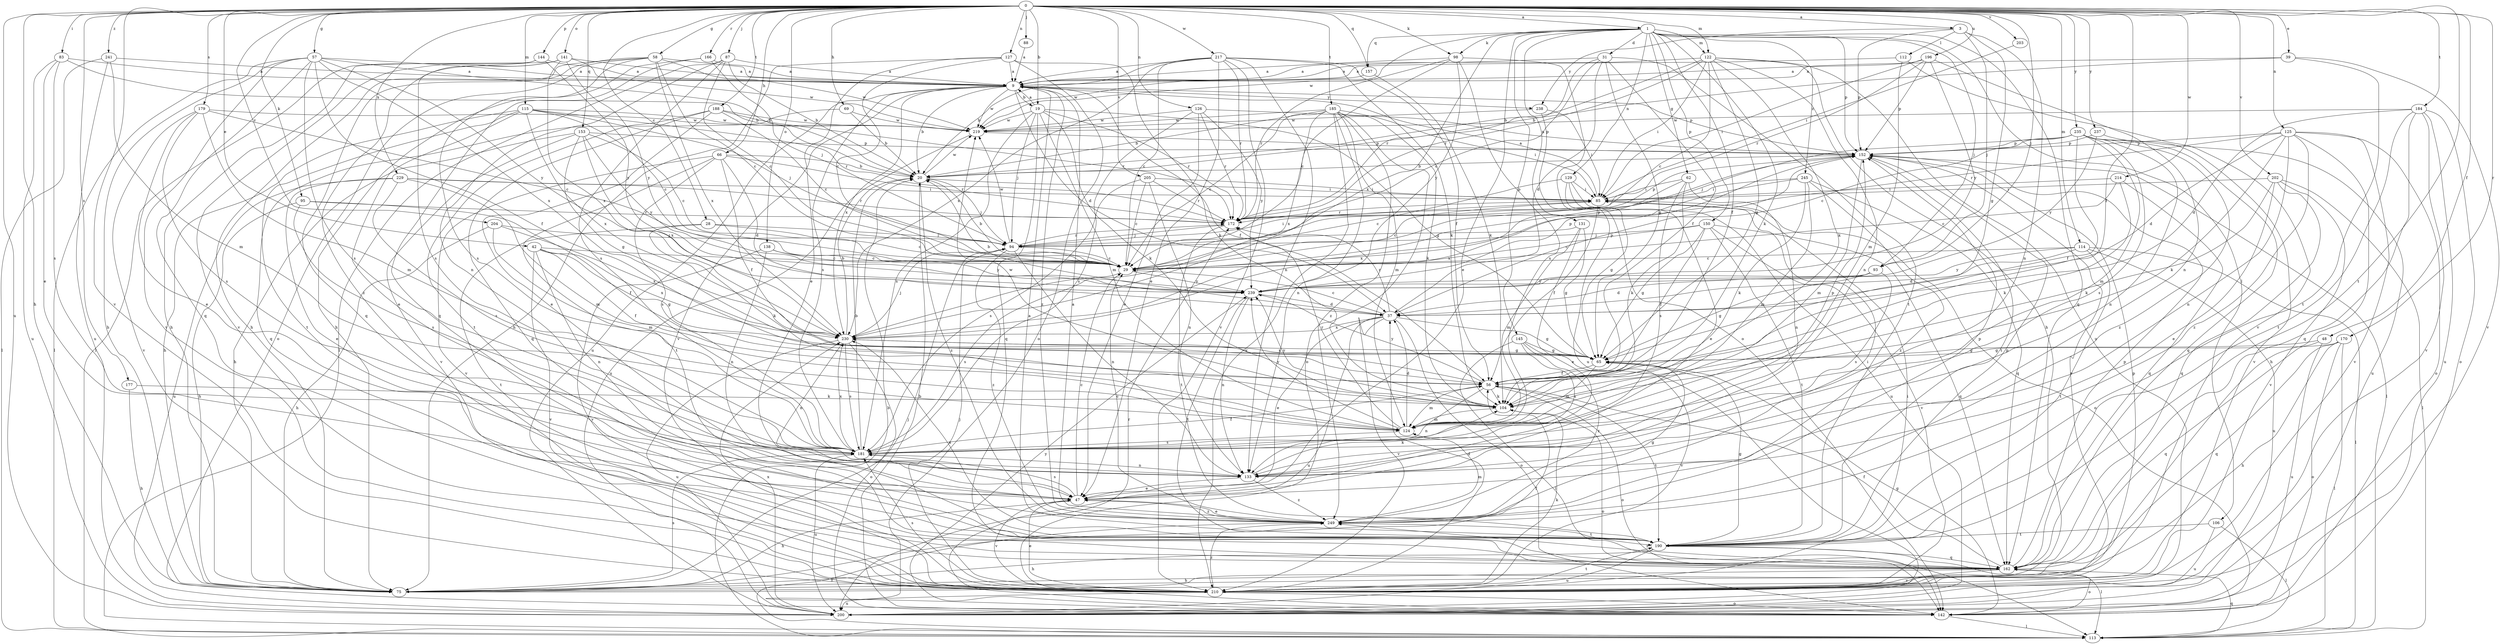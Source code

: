 strict digraph  {
0;
1;
3;
9;
19;
20;
28;
29;
31;
37;
39;
42;
47;
48;
56;
57;
58;
62;
65;
66;
69;
75;
83;
85;
87;
88;
93;
94;
95;
98;
104;
106;
112;
113;
114;
115;
122;
124;
125;
126;
127;
129;
131;
133;
138;
141;
142;
144;
145;
150;
152;
153;
157;
162;
166;
170;
172;
177;
179;
181;
184;
185;
188;
190;
196;
200;
202;
203;
204;
205;
210;
214;
217;
219;
229;
230;
235;
237;
238;
239;
241;
245;
249;
0 -> 1  [label=a];
0 -> 3  [label=a];
0 -> 19  [label=b];
0 -> 28  [label=c];
0 -> 39  [label=e];
0 -> 42  [label=e];
0 -> 48  [label=f];
0 -> 56  [label=f];
0 -> 57  [label=g];
0 -> 58  [label=g];
0 -> 66  [label=h];
0 -> 69  [label=h];
0 -> 75  [label=h];
0 -> 83  [label=i];
0 -> 87  [label=j];
0 -> 88  [label=j];
0 -> 93  [label=j];
0 -> 95  [label=k];
0 -> 98  [label=k];
0 -> 114  [label=m];
0 -> 115  [label=m];
0 -> 122  [label=m];
0 -> 125  [label=n];
0 -> 126  [label=n];
0 -> 127  [label=n];
0 -> 138  [label=o];
0 -> 141  [label=o];
0 -> 144  [label=p];
0 -> 153  [label=q];
0 -> 157  [label=q];
0 -> 166  [label=r];
0 -> 170  [label=r];
0 -> 177  [label=s];
0 -> 179  [label=s];
0 -> 184  [label=t];
0 -> 185  [label=t];
0 -> 188  [label=t];
0 -> 190  [label=t];
0 -> 196  [label=u];
0 -> 200  [label=u];
0 -> 202  [label=v];
0 -> 203  [label=v];
0 -> 204  [label=v];
0 -> 205  [label=v];
0 -> 210  [label=v];
0 -> 214  [label=w];
0 -> 217  [label=w];
0 -> 229  [label=x];
0 -> 235  [label=y];
0 -> 237  [label=y];
0 -> 241  [label=z];
1 -> 31  [label=d];
1 -> 47  [label=e];
1 -> 56  [label=f];
1 -> 62  [label=g];
1 -> 93  [label=j];
1 -> 98  [label=k];
1 -> 104  [label=k];
1 -> 106  [label=l];
1 -> 122  [label=m];
1 -> 129  [label=n];
1 -> 131  [label=n];
1 -> 145  [label=p];
1 -> 150  [label=p];
1 -> 152  [label=p];
1 -> 157  [label=q];
1 -> 162  [label=q];
1 -> 219  [label=w];
1 -> 230  [label=x];
1 -> 245  [label=z];
3 -> 65  [label=g];
3 -> 93  [label=j];
3 -> 112  [label=l];
3 -> 133  [label=n];
3 -> 152  [label=p];
3 -> 238  [label=y];
9 -> 19  [label=b];
9 -> 20  [label=b];
9 -> 37  [label=d];
9 -> 56  [label=f];
9 -> 152  [label=p];
9 -> 181  [label=s];
9 -> 200  [label=u];
9 -> 210  [label=v];
9 -> 219  [label=w];
9 -> 230  [label=x];
9 -> 238  [label=y];
9 -> 249  [label=z];
19 -> 9  [label=a];
19 -> 65  [label=g];
19 -> 94  [label=j];
19 -> 104  [label=k];
19 -> 124  [label=m];
19 -> 162  [label=q];
19 -> 172  [label=r];
19 -> 181  [label=s];
19 -> 219  [label=w];
20 -> 85  [label=i];
20 -> 94  [label=j];
20 -> 219  [label=w];
20 -> 249  [label=z];
28 -> 29  [label=c];
28 -> 94  [label=j];
28 -> 104  [label=k];
28 -> 190  [label=t];
29 -> 20  [label=b];
29 -> 152  [label=p];
29 -> 181  [label=s];
29 -> 239  [label=y];
31 -> 9  [label=a];
31 -> 29  [label=c];
31 -> 37  [label=d];
31 -> 56  [label=f];
31 -> 65  [label=g];
31 -> 172  [label=r];
31 -> 190  [label=t];
37 -> 20  [label=b];
37 -> 29  [label=c];
37 -> 47  [label=e];
37 -> 65  [label=g];
37 -> 142  [label=o];
37 -> 152  [label=p];
37 -> 172  [label=r];
37 -> 200  [label=u];
37 -> 210  [label=v];
37 -> 230  [label=x];
39 -> 9  [label=a];
39 -> 20  [label=b];
39 -> 190  [label=t];
39 -> 210  [label=v];
42 -> 29  [label=c];
42 -> 56  [label=f];
42 -> 65  [label=g];
42 -> 133  [label=n];
42 -> 210  [label=v];
42 -> 230  [label=x];
47 -> 29  [label=c];
47 -> 75  [label=h];
47 -> 181  [label=s];
47 -> 210  [label=v];
47 -> 249  [label=z];
48 -> 65  [label=g];
48 -> 162  [label=q];
48 -> 200  [label=u];
56 -> 104  [label=k];
56 -> 124  [label=m];
56 -> 133  [label=n];
56 -> 142  [label=o];
56 -> 190  [label=t];
56 -> 239  [label=y];
57 -> 9  [label=a];
57 -> 20  [label=b];
57 -> 56  [label=f];
57 -> 75  [label=h];
57 -> 113  [label=l];
57 -> 162  [label=q];
57 -> 181  [label=s];
57 -> 210  [label=v];
57 -> 230  [label=x];
57 -> 239  [label=y];
58 -> 9  [label=a];
58 -> 29  [label=c];
58 -> 75  [label=h];
58 -> 142  [label=o];
58 -> 162  [label=q];
58 -> 181  [label=s];
58 -> 219  [label=w];
58 -> 230  [label=x];
62 -> 85  [label=i];
62 -> 104  [label=k];
62 -> 133  [label=n];
62 -> 181  [label=s];
62 -> 230  [label=x];
65 -> 56  [label=f];
65 -> 124  [label=m];
65 -> 230  [label=x];
66 -> 20  [label=b];
66 -> 37  [label=d];
66 -> 56  [label=f];
66 -> 172  [label=r];
66 -> 181  [label=s];
66 -> 190  [label=t];
66 -> 210  [label=v];
69 -> 20  [label=b];
69 -> 162  [label=q];
69 -> 219  [label=w];
75 -> 56  [label=f];
75 -> 94  [label=j];
75 -> 181  [label=s];
83 -> 9  [label=a];
83 -> 20  [label=b];
83 -> 47  [label=e];
83 -> 181  [label=s];
83 -> 200  [label=u];
85 -> 9  [label=a];
85 -> 29  [label=c];
85 -> 56  [label=f];
85 -> 142  [label=o];
85 -> 172  [label=r];
87 -> 9  [label=a];
87 -> 20  [label=b];
87 -> 29  [label=c];
87 -> 113  [label=l];
87 -> 133  [label=n];
87 -> 181  [label=s];
88 -> 9  [label=a];
93 -> 37  [label=d];
93 -> 65  [label=g];
93 -> 181  [label=s];
93 -> 239  [label=y];
94 -> 29  [label=c];
94 -> 85  [label=i];
94 -> 133  [label=n];
94 -> 172  [label=r];
94 -> 219  [label=w];
94 -> 249  [label=z];
95 -> 56  [label=f];
95 -> 75  [label=h];
95 -> 172  [label=r];
95 -> 181  [label=s];
98 -> 9  [label=a];
98 -> 29  [label=c];
98 -> 142  [label=o];
98 -> 172  [label=r];
98 -> 181  [label=s];
98 -> 239  [label=y];
104 -> 124  [label=m];
104 -> 142  [label=o];
104 -> 219  [label=w];
104 -> 239  [label=y];
106 -> 113  [label=l];
106 -> 190  [label=t];
106 -> 200  [label=u];
112 -> 9  [label=a];
112 -> 124  [label=m];
112 -> 210  [label=v];
113 -> 20  [label=b];
113 -> 162  [label=q];
113 -> 249  [label=z];
114 -> 29  [label=c];
114 -> 37  [label=d];
114 -> 113  [label=l];
114 -> 190  [label=t];
114 -> 200  [label=u];
114 -> 239  [label=y];
115 -> 29  [label=c];
115 -> 47  [label=e];
115 -> 75  [label=h];
115 -> 94  [label=j];
115 -> 172  [label=r];
115 -> 190  [label=t];
115 -> 219  [label=w];
115 -> 230  [label=x];
122 -> 9  [label=a];
122 -> 20  [label=b];
122 -> 29  [label=c];
122 -> 65  [label=g];
122 -> 75  [label=h];
122 -> 85  [label=i];
122 -> 104  [label=k];
122 -> 133  [label=n];
122 -> 172  [label=r];
122 -> 200  [label=u];
124 -> 37  [label=d];
124 -> 152  [label=p];
124 -> 172  [label=r];
124 -> 181  [label=s];
124 -> 239  [label=y];
125 -> 37  [label=d];
125 -> 75  [label=h];
125 -> 104  [label=k];
125 -> 133  [label=n];
125 -> 142  [label=o];
125 -> 152  [label=p];
125 -> 172  [label=r];
125 -> 210  [label=v];
125 -> 249  [label=z];
126 -> 47  [label=e];
126 -> 152  [label=p];
126 -> 172  [label=r];
126 -> 181  [label=s];
126 -> 219  [label=w];
126 -> 239  [label=y];
127 -> 9  [label=a];
127 -> 29  [label=c];
127 -> 47  [label=e];
127 -> 75  [label=h];
127 -> 104  [label=k];
127 -> 142  [label=o];
129 -> 29  [label=c];
129 -> 47  [label=e];
129 -> 65  [label=g];
129 -> 85  [label=i];
129 -> 200  [label=u];
131 -> 47  [label=e];
131 -> 65  [label=g];
131 -> 94  [label=j];
131 -> 124  [label=m];
133 -> 47  [label=e];
133 -> 104  [label=k];
133 -> 249  [label=z];
138 -> 29  [label=c];
138 -> 133  [label=n];
138 -> 210  [label=v];
138 -> 239  [label=y];
141 -> 9  [label=a];
141 -> 75  [label=h];
141 -> 210  [label=v];
141 -> 219  [label=w];
141 -> 230  [label=x];
141 -> 239  [label=y];
141 -> 249  [label=z];
142 -> 20  [label=b];
142 -> 65  [label=g];
142 -> 113  [label=l];
142 -> 172  [label=r];
142 -> 239  [label=y];
144 -> 9  [label=a];
144 -> 113  [label=l];
144 -> 181  [label=s];
144 -> 239  [label=y];
145 -> 65  [label=g];
145 -> 113  [label=l];
145 -> 181  [label=s];
145 -> 210  [label=v];
145 -> 249  [label=z];
150 -> 29  [label=c];
150 -> 56  [label=f];
150 -> 65  [label=g];
150 -> 94  [label=j];
150 -> 162  [label=q];
150 -> 190  [label=t];
150 -> 210  [label=v];
152 -> 20  [label=b];
152 -> 113  [label=l];
152 -> 124  [label=m];
152 -> 190  [label=t];
152 -> 210  [label=v];
153 -> 29  [label=c];
153 -> 65  [label=g];
153 -> 75  [label=h];
153 -> 152  [label=p];
153 -> 210  [label=v];
153 -> 230  [label=x];
153 -> 239  [label=y];
157 -> 104  [label=k];
157 -> 219  [label=w];
162 -> 56  [label=f];
162 -> 75  [label=h];
162 -> 142  [label=o];
162 -> 152  [label=p];
162 -> 210  [label=v];
162 -> 249  [label=z];
166 -> 9  [label=a];
166 -> 75  [label=h];
166 -> 94  [label=j];
166 -> 162  [label=q];
170 -> 65  [label=g];
170 -> 75  [label=h];
170 -> 113  [label=l];
170 -> 142  [label=o];
170 -> 162  [label=q];
172 -> 94  [label=j];
172 -> 152  [label=p];
172 -> 190  [label=t];
177 -> 75  [label=h];
177 -> 104  [label=k];
179 -> 29  [label=c];
179 -> 47  [label=e];
179 -> 124  [label=m];
179 -> 181  [label=s];
179 -> 210  [label=v];
179 -> 219  [label=w];
181 -> 20  [label=b];
181 -> 56  [label=f];
181 -> 133  [label=n];
181 -> 200  [label=u];
181 -> 230  [label=x];
184 -> 37  [label=d];
184 -> 142  [label=o];
184 -> 162  [label=q];
184 -> 190  [label=t];
184 -> 200  [label=u];
184 -> 210  [label=v];
184 -> 219  [label=w];
185 -> 20  [label=b];
185 -> 29  [label=c];
185 -> 85  [label=i];
185 -> 104  [label=k];
185 -> 124  [label=m];
185 -> 133  [label=n];
185 -> 142  [label=o];
185 -> 210  [label=v];
185 -> 219  [label=w];
185 -> 230  [label=x];
185 -> 249  [label=z];
188 -> 29  [label=c];
188 -> 47  [label=e];
188 -> 162  [label=q];
188 -> 172  [label=r];
188 -> 190  [label=t];
188 -> 219  [label=w];
190 -> 9  [label=a];
190 -> 65  [label=g];
190 -> 75  [label=h];
190 -> 113  [label=l];
190 -> 152  [label=p];
190 -> 162  [label=q];
190 -> 200  [label=u];
190 -> 230  [label=x];
196 -> 9  [label=a];
196 -> 85  [label=i];
196 -> 133  [label=n];
196 -> 152  [label=p];
196 -> 172  [label=r];
196 -> 239  [label=y];
200 -> 230  [label=x];
202 -> 47  [label=e];
202 -> 85  [label=i];
202 -> 104  [label=k];
202 -> 113  [label=l];
202 -> 162  [label=q];
202 -> 210  [label=v];
203 -> 85  [label=i];
204 -> 75  [label=h];
204 -> 94  [label=j];
204 -> 124  [label=m];
204 -> 230  [label=x];
205 -> 29  [label=c];
205 -> 85  [label=i];
205 -> 133  [label=n];
205 -> 172  [label=r];
205 -> 181  [label=s];
210 -> 37  [label=d];
210 -> 47  [label=e];
210 -> 85  [label=i];
210 -> 94  [label=j];
210 -> 104  [label=k];
210 -> 142  [label=o];
210 -> 152  [label=p];
210 -> 181  [label=s];
210 -> 190  [label=t];
210 -> 200  [label=u];
210 -> 249  [label=z];
214 -> 29  [label=c];
214 -> 85  [label=i];
214 -> 104  [label=k];
214 -> 162  [label=q];
217 -> 9  [label=a];
217 -> 20  [label=b];
217 -> 29  [label=c];
217 -> 47  [label=e];
217 -> 56  [label=f];
217 -> 104  [label=k];
217 -> 133  [label=n];
217 -> 172  [label=r];
217 -> 210  [label=v];
217 -> 230  [label=x];
219 -> 152  [label=p];
219 -> 200  [label=u];
229 -> 47  [label=e];
229 -> 85  [label=i];
229 -> 124  [label=m];
229 -> 172  [label=r];
229 -> 181  [label=s];
229 -> 200  [label=u];
230 -> 20  [label=b];
230 -> 65  [label=g];
230 -> 94  [label=j];
230 -> 133  [label=n];
230 -> 142  [label=o];
230 -> 181  [label=s];
230 -> 200  [label=u];
235 -> 29  [label=c];
235 -> 56  [label=f];
235 -> 94  [label=j];
235 -> 124  [label=m];
235 -> 133  [label=n];
235 -> 152  [label=p];
235 -> 162  [label=q];
235 -> 181  [label=s];
235 -> 200  [label=u];
235 -> 249  [label=z];
237 -> 152  [label=p];
237 -> 210  [label=v];
237 -> 239  [label=y];
238 -> 85  [label=i];
238 -> 200  [label=u];
238 -> 219  [label=w];
239 -> 37  [label=d];
239 -> 133  [label=n];
239 -> 152  [label=p];
239 -> 190  [label=t];
241 -> 9  [label=a];
241 -> 113  [label=l];
241 -> 124  [label=m];
241 -> 200  [label=u];
245 -> 85  [label=i];
245 -> 104  [label=k];
245 -> 124  [label=m];
245 -> 162  [label=q];
245 -> 230  [label=x];
245 -> 249  [label=z];
249 -> 9  [label=a];
249 -> 29  [label=c];
249 -> 47  [label=e];
249 -> 65  [label=g];
249 -> 85  [label=i];
249 -> 124  [label=m];
249 -> 152  [label=p];
249 -> 190  [label=t];
}
